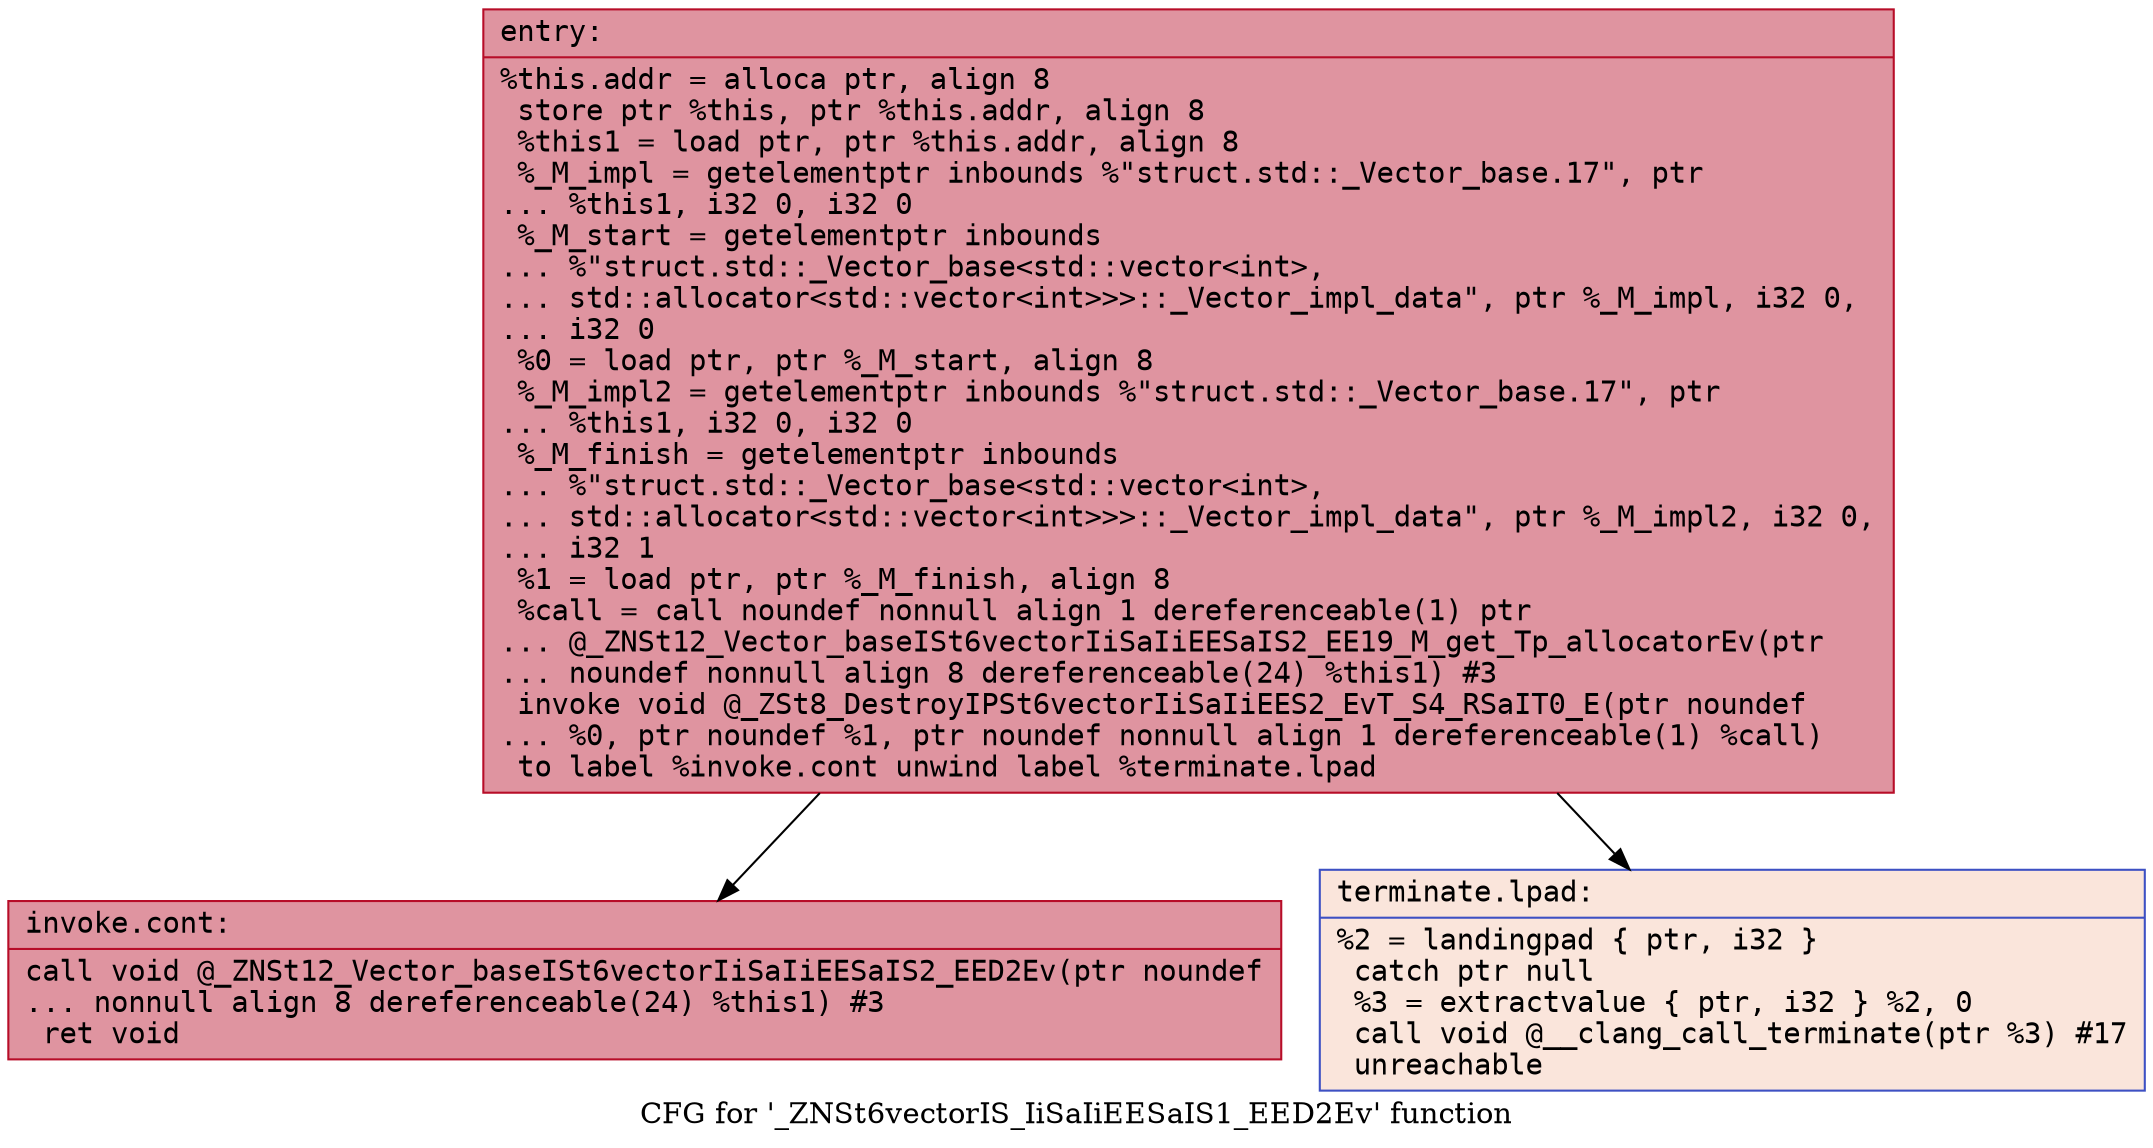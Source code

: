 digraph "CFG for '_ZNSt6vectorIS_IiSaIiEESaIS1_EED2Ev' function" {
	label="CFG for '_ZNSt6vectorIS_IiSaIiEESaIS1_EED2Ev' function";

	Node0x56307d657e50 [shape=record,color="#b70d28ff", style=filled, fillcolor="#b70d2870" fontname="Courier",label="{entry:\l|  %this.addr = alloca ptr, align 8\l  store ptr %this, ptr %this.addr, align 8\l  %this1 = load ptr, ptr %this.addr, align 8\l  %_M_impl = getelementptr inbounds %\"struct.std::_Vector_base.17\", ptr\l... %this1, i32 0, i32 0\l  %_M_start = getelementptr inbounds\l... %\"struct.std::_Vector_base\<std::vector\<int\>,\l... std::allocator\<std::vector\<int\>\>\>::_Vector_impl_data\", ptr %_M_impl, i32 0,\l... i32 0\l  %0 = load ptr, ptr %_M_start, align 8\l  %_M_impl2 = getelementptr inbounds %\"struct.std::_Vector_base.17\", ptr\l... %this1, i32 0, i32 0\l  %_M_finish = getelementptr inbounds\l... %\"struct.std::_Vector_base\<std::vector\<int\>,\l... std::allocator\<std::vector\<int\>\>\>::_Vector_impl_data\", ptr %_M_impl2, i32 0,\l... i32 1\l  %1 = load ptr, ptr %_M_finish, align 8\l  %call = call noundef nonnull align 1 dereferenceable(1) ptr\l... @_ZNSt12_Vector_baseISt6vectorIiSaIiEESaIS2_EE19_M_get_Tp_allocatorEv(ptr\l... noundef nonnull align 8 dereferenceable(24) %this1) #3\l  invoke void @_ZSt8_DestroyIPSt6vectorIiSaIiEES2_EvT_S4_RSaIT0_E(ptr noundef\l... %0, ptr noundef %1, ptr noundef nonnull align 1 dereferenceable(1) %call)\l          to label %invoke.cont unwind label %terminate.lpad\l}"];
	Node0x56307d657e50 -> Node0x56307d658440[tooltip="entry -> invoke.cont\nProbability 100.00%" ];
	Node0x56307d657e50 -> Node0x56307d658700[tooltip="entry -> terminate.lpad\nProbability 0.00%" ];
	Node0x56307d658440 [shape=record,color="#b70d28ff", style=filled, fillcolor="#b70d2870" fontname="Courier",label="{invoke.cont:\l|  call void @_ZNSt12_Vector_baseISt6vectorIiSaIiEESaIS2_EED2Ev(ptr noundef\l... nonnull align 8 dereferenceable(24) %this1) #3\l  ret void\l}"];
	Node0x56307d658700 [shape=record,color="#3d50c3ff", style=filled, fillcolor="#f4c5ad70" fontname="Courier",label="{terminate.lpad:\l|  %2 = landingpad \{ ptr, i32 \}\l          catch ptr null\l  %3 = extractvalue \{ ptr, i32 \} %2, 0\l  call void @__clang_call_terminate(ptr %3) #17\l  unreachable\l}"];
}
